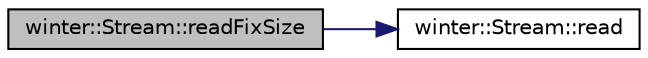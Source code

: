 digraph "winter::Stream::readFixSize"
{
 // LATEX_PDF_SIZE
  edge [fontname="Helvetica",fontsize="10",labelfontname="Helvetica",labelfontsize="10"];
  node [fontname="Helvetica",fontsize="10",shape=record];
  rankdir="LR";
  Node1 [label="winter::Stream::readFixSize",height=0.2,width=0.4,color="black", fillcolor="grey75", style="filled", fontcolor="black",tooltip="读固定长度的数据"];
  Node1 -> Node2 [color="midnightblue",fontsize="10",style="solid",fontname="Helvetica"];
  Node2 [label="winter::Stream::read",height=0.2,width=0.4,color="black", fillcolor="white", style="filled",URL="$classwinter_1_1Stream.html#acde320e3e72e9429a4fe2e0b8b2854d7",tooltip="读数据"];
}
